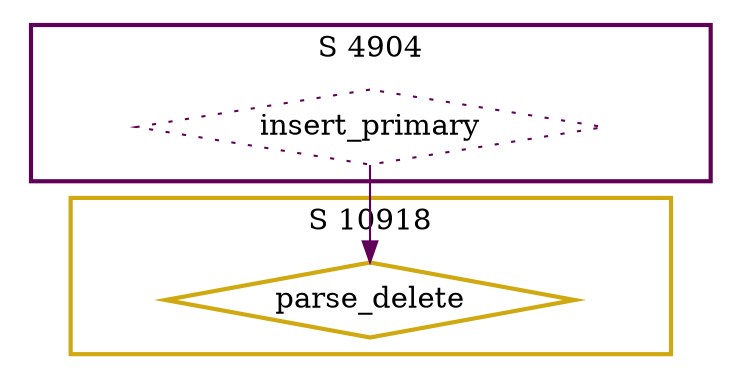 digraph G {
  ratio=0.500000;
  "UV parse_delete (10918)" [shape=diamond, label="parse_delete",
                             color="#D0A810", style=bold];
  "UV insert_primary (4904)" [shape=diamond, label="insert_primary",
                              color="#600058", style=dotted];
  
  subgraph cluster_10918 { label="S 10918";
    color="#D0A810";
    style=bold;
    "UV parse_delete (10918)"; };
  subgraph cluster_4904 { label="S 4904";
    color="#600058";
    style=bold;
    "UV insert_primary (4904)"; };
  
  "UV insert_primary (4904)" -> "UV parse_delete (10918)" [color="#600058"];
  
  }